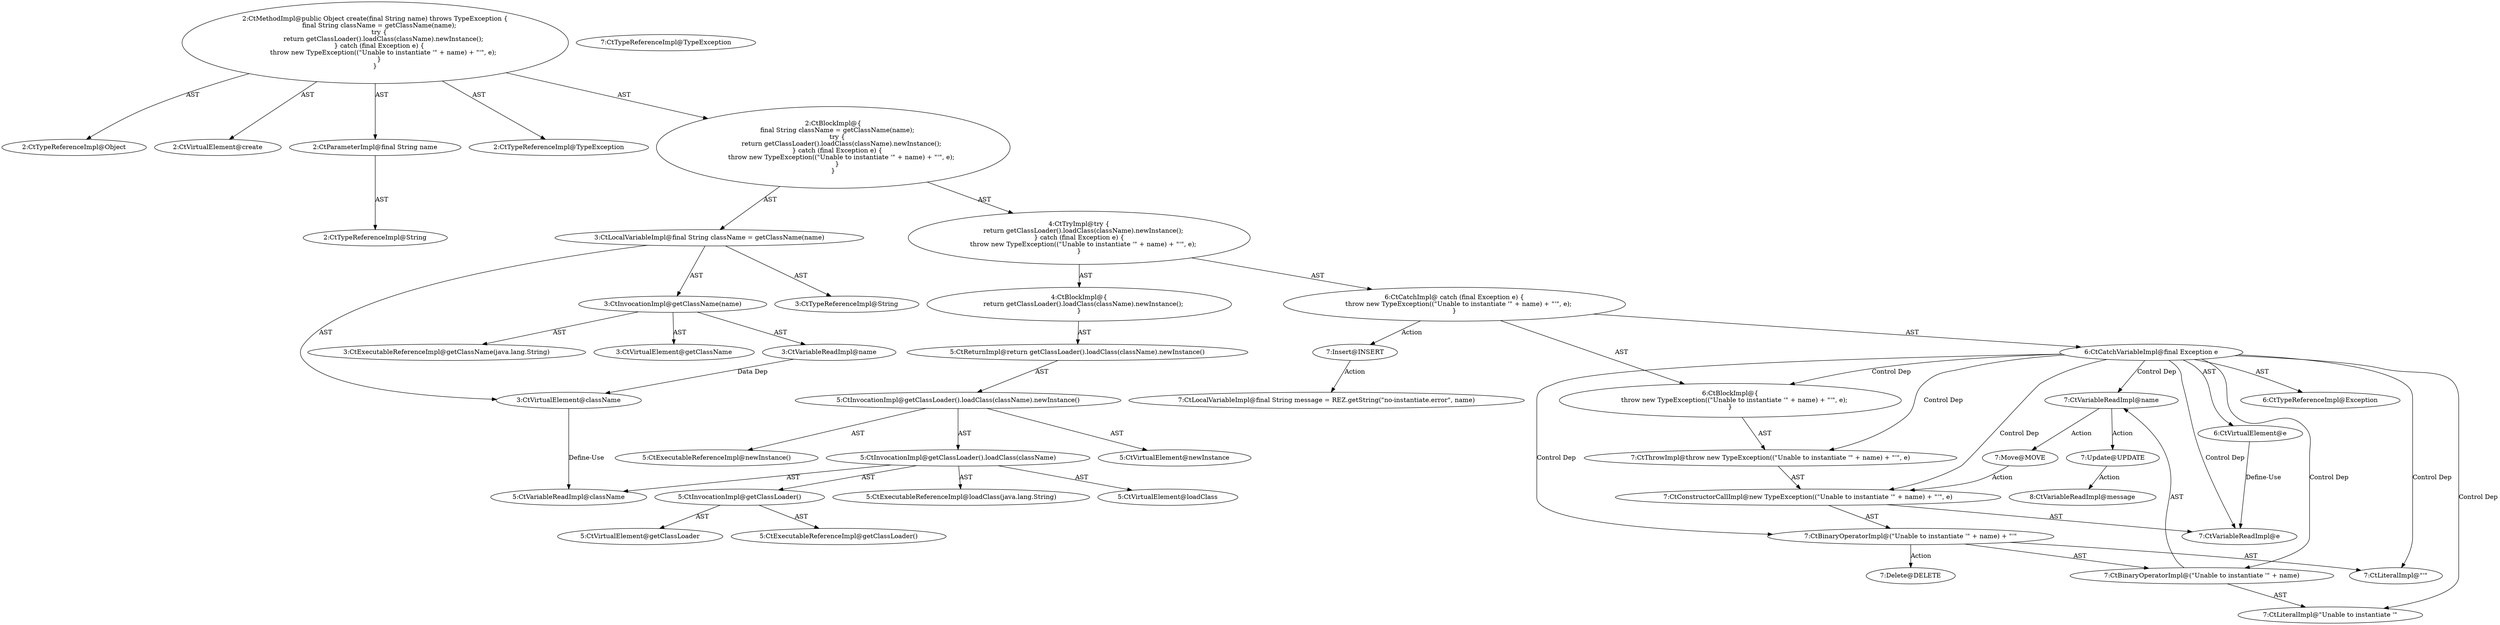 digraph "create#?,String" {
0 [label="2:CtTypeReferenceImpl@Object" shape=ellipse]
1 [label="2:CtVirtualElement@create" shape=ellipse]
2 [label="2:CtParameterImpl@final String name" shape=ellipse]
3 [label="2:CtTypeReferenceImpl@String" shape=ellipse]
4 [label="2:CtTypeReferenceImpl@TypeException" shape=ellipse]
5 [label="3:CtTypeReferenceImpl@String" shape=ellipse]
6 [label="3:CtExecutableReferenceImpl@getClassName(java.lang.String)" shape=ellipse]
7 [label="3:CtVirtualElement@getClassName" shape=ellipse]
8 [label="3:CtVariableReadImpl@name" shape=ellipse]
9 [label="3:CtInvocationImpl@getClassName(name)" shape=ellipse]
10 [label="3:CtVirtualElement@className" shape=ellipse]
11 [label="3:CtLocalVariableImpl@final String className = getClassName(name)" shape=ellipse]
12 [label="5:CtExecutableReferenceImpl@newInstance()" shape=ellipse]
13 [label="5:CtVirtualElement@newInstance" shape=ellipse]
14 [label="5:CtExecutableReferenceImpl@loadClass(java.lang.String)" shape=ellipse]
15 [label="5:CtVirtualElement@loadClass" shape=ellipse]
16 [label="5:CtExecutableReferenceImpl@getClassLoader()" shape=ellipse]
17 [label="5:CtVirtualElement@getClassLoader" shape=ellipse]
18 [label="5:CtInvocationImpl@getClassLoader()" shape=ellipse]
19 [label="5:CtVariableReadImpl@className" shape=ellipse]
20 [label="5:CtInvocationImpl@getClassLoader().loadClass(className)" shape=ellipse]
21 [label="5:CtInvocationImpl@getClassLoader().loadClass(className).newInstance()" shape=ellipse]
22 [label="5:CtReturnImpl@return getClassLoader().loadClass(className).newInstance()" shape=ellipse]
23 [label="4:CtBlockImpl@\{
    return getClassLoader().loadClass(className).newInstance();
\}" shape=ellipse]
24 [label="6:CtVirtualElement@e" shape=ellipse]
25 [label="6:CtTypeReferenceImpl@Exception" shape=ellipse]
26 [label="6:CtCatchVariableImpl@final Exception e" shape=ellipse]
27 [label="7:CtTypeReferenceImpl@TypeException" shape=ellipse]
28 [label="7:CtLiteralImpl@\"Unable to instantiate '\"" shape=ellipse]
29 [label="7:CtVariableReadImpl@name" shape=ellipse]
30 [label="7:CtBinaryOperatorImpl@(\"Unable to instantiate '\" + name)" shape=ellipse]
31 [label="7:CtLiteralImpl@\"'\"" shape=ellipse]
32 [label="7:CtBinaryOperatorImpl@(\"Unable to instantiate '\" + name) + \"'\"" shape=ellipse]
33 [label="7:CtVariableReadImpl@e" shape=ellipse]
34 [label="7:CtConstructorCallImpl@new TypeException((\"Unable to instantiate '\" + name) + \"'\", e)" shape=ellipse]
35 [label="7:CtThrowImpl@throw new TypeException((\"Unable to instantiate '\" + name) + \"'\", e)" shape=ellipse]
36 [label="6:CtBlockImpl@\{
    throw new TypeException((\"Unable to instantiate '\" + name) + \"'\", e);
\}" shape=ellipse]
37 [label="6:CtCatchImpl@ catch (final Exception e) \{
    throw new TypeException((\"Unable to instantiate '\" + name) + \"'\", e);
\}" shape=ellipse]
38 [label="4:CtTryImpl@try \{
    return getClassLoader().loadClass(className).newInstance();
\} catch (final Exception e) \{
    throw new TypeException((\"Unable to instantiate '\" + name) + \"'\", e);
\}" shape=ellipse]
39 [label="2:CtBlockImpl@\{
    final String className = getClassName(name);
    try \{
        return getClassLoader().loadClass(className).newInstance();
    \} catch (final Exception e) \{
        throw new TypeException((\"Unable to instantiate '\" + name) + \"'\", e);
    \}
\}" shape=ellipse]
40 [label="2:CtMethodImpl@public Object create(final String name) throws TypeException \{
    final String className = getClassName(name);
    try \{
        return getClassLoader().loadClass(className).newInstance();
    \} catch (final Exception e) \{
        throw new TypeException((\"Unable to instantiate '\" + name) + \"'\", e);
    \}
\}" shape=ellipse]
41 [label="7:Update@UPDATE" shape=ellipse]
42 [label="8:CtVariableReadImpl@message" shape=ellipse]
43 [label="7:Delete@DELETE" shape=ellipse]
44 [label="7:Insert@INSERT" shape=ellipse]
45 [label="7:CtLocalVariableImpl@final String message = REZ.getString(\"no-instantiate.error\", name)" shape=ellipse]
46 [label="7:Move@MOVE" shape=ellipse]
2 -> 3 [label="AST"];
8 -> 10 [label="Data Dep"];
9 -> 7 [label="AST"];
9 -> 6 [label="AST"];
9 -> 8 [label="AST"];
10 -> 19 [label="Define-Use"];
11 -> 10 [label="AST"];
11 -> 5 [label="AST"];
11 -> 9 [label="AST"];
18 -> 17 [label="AST"];
18 -> 16 [label="AST"];
20 -> 15 [label="AST"];
20 -> 18 [label="AST"];
20 -> 14 [label="AST"];
20 -> 19 [label="AST"];
21 -> 13 [label="AST"];
21 -> 20 [label="AST"];
21 -> 12 [label="AST"];
22 -> 21 [label="AST"];
23 -> 22 [label="AST"];
24 -> 33 [label="Define-Use"];
26 -> 24 [label="AST"];
26 -> 25 [label="AST"];
26 -> 36 [label="Control Dep"];
26 -> 35 [label="Control Dep"];
26 -> 34 [label="Control Dep"];
26 -> 32 [label="Control Dep"];
26 -> 30 [label="Control Dep"];
26 -> 28 [label="Control Dep"];
26 -> 29 [label="Control Dep"];
26 -> 31 [label="Control Dep"];
26 -> 33 [label="Control Dep"];
29 -> 41 [label="Action"];
29 -> 46 [label="Action"];
30 -> 28 [label="AST"];
30 -> 29 [label="AST"];
32 -> 30 [label="AST"];
32 -> 31 [label="AST"];
32 -> 43 [label="Action"];
34 -> 32 [label="AST"];
34 -> 33 [label="AST"];
35 -> 34 [label="AST"];
36 -> 35 [label="AST"];
37 -> 26 [label="AST"];
37 -> 36 [label="AST"];
37 -> 44 [label="Action"];
38 -> 23 [label="AST"];
38 -> 37 [label="AST"];
39 -> 11 [label="AST"];
39 -> 38 [label="AST"];
40 -> 1 [label="AST"];
40 -> 0 [label="AST"];
40 -> 2 [label="AST"];
40 -> 4 [label="AST"];
40 -> 39 [label="AST"];
41 -> 42 [label="Action"];
44 -> 45 [label="Action"];
46 -> 34 [label="Action"];
}
